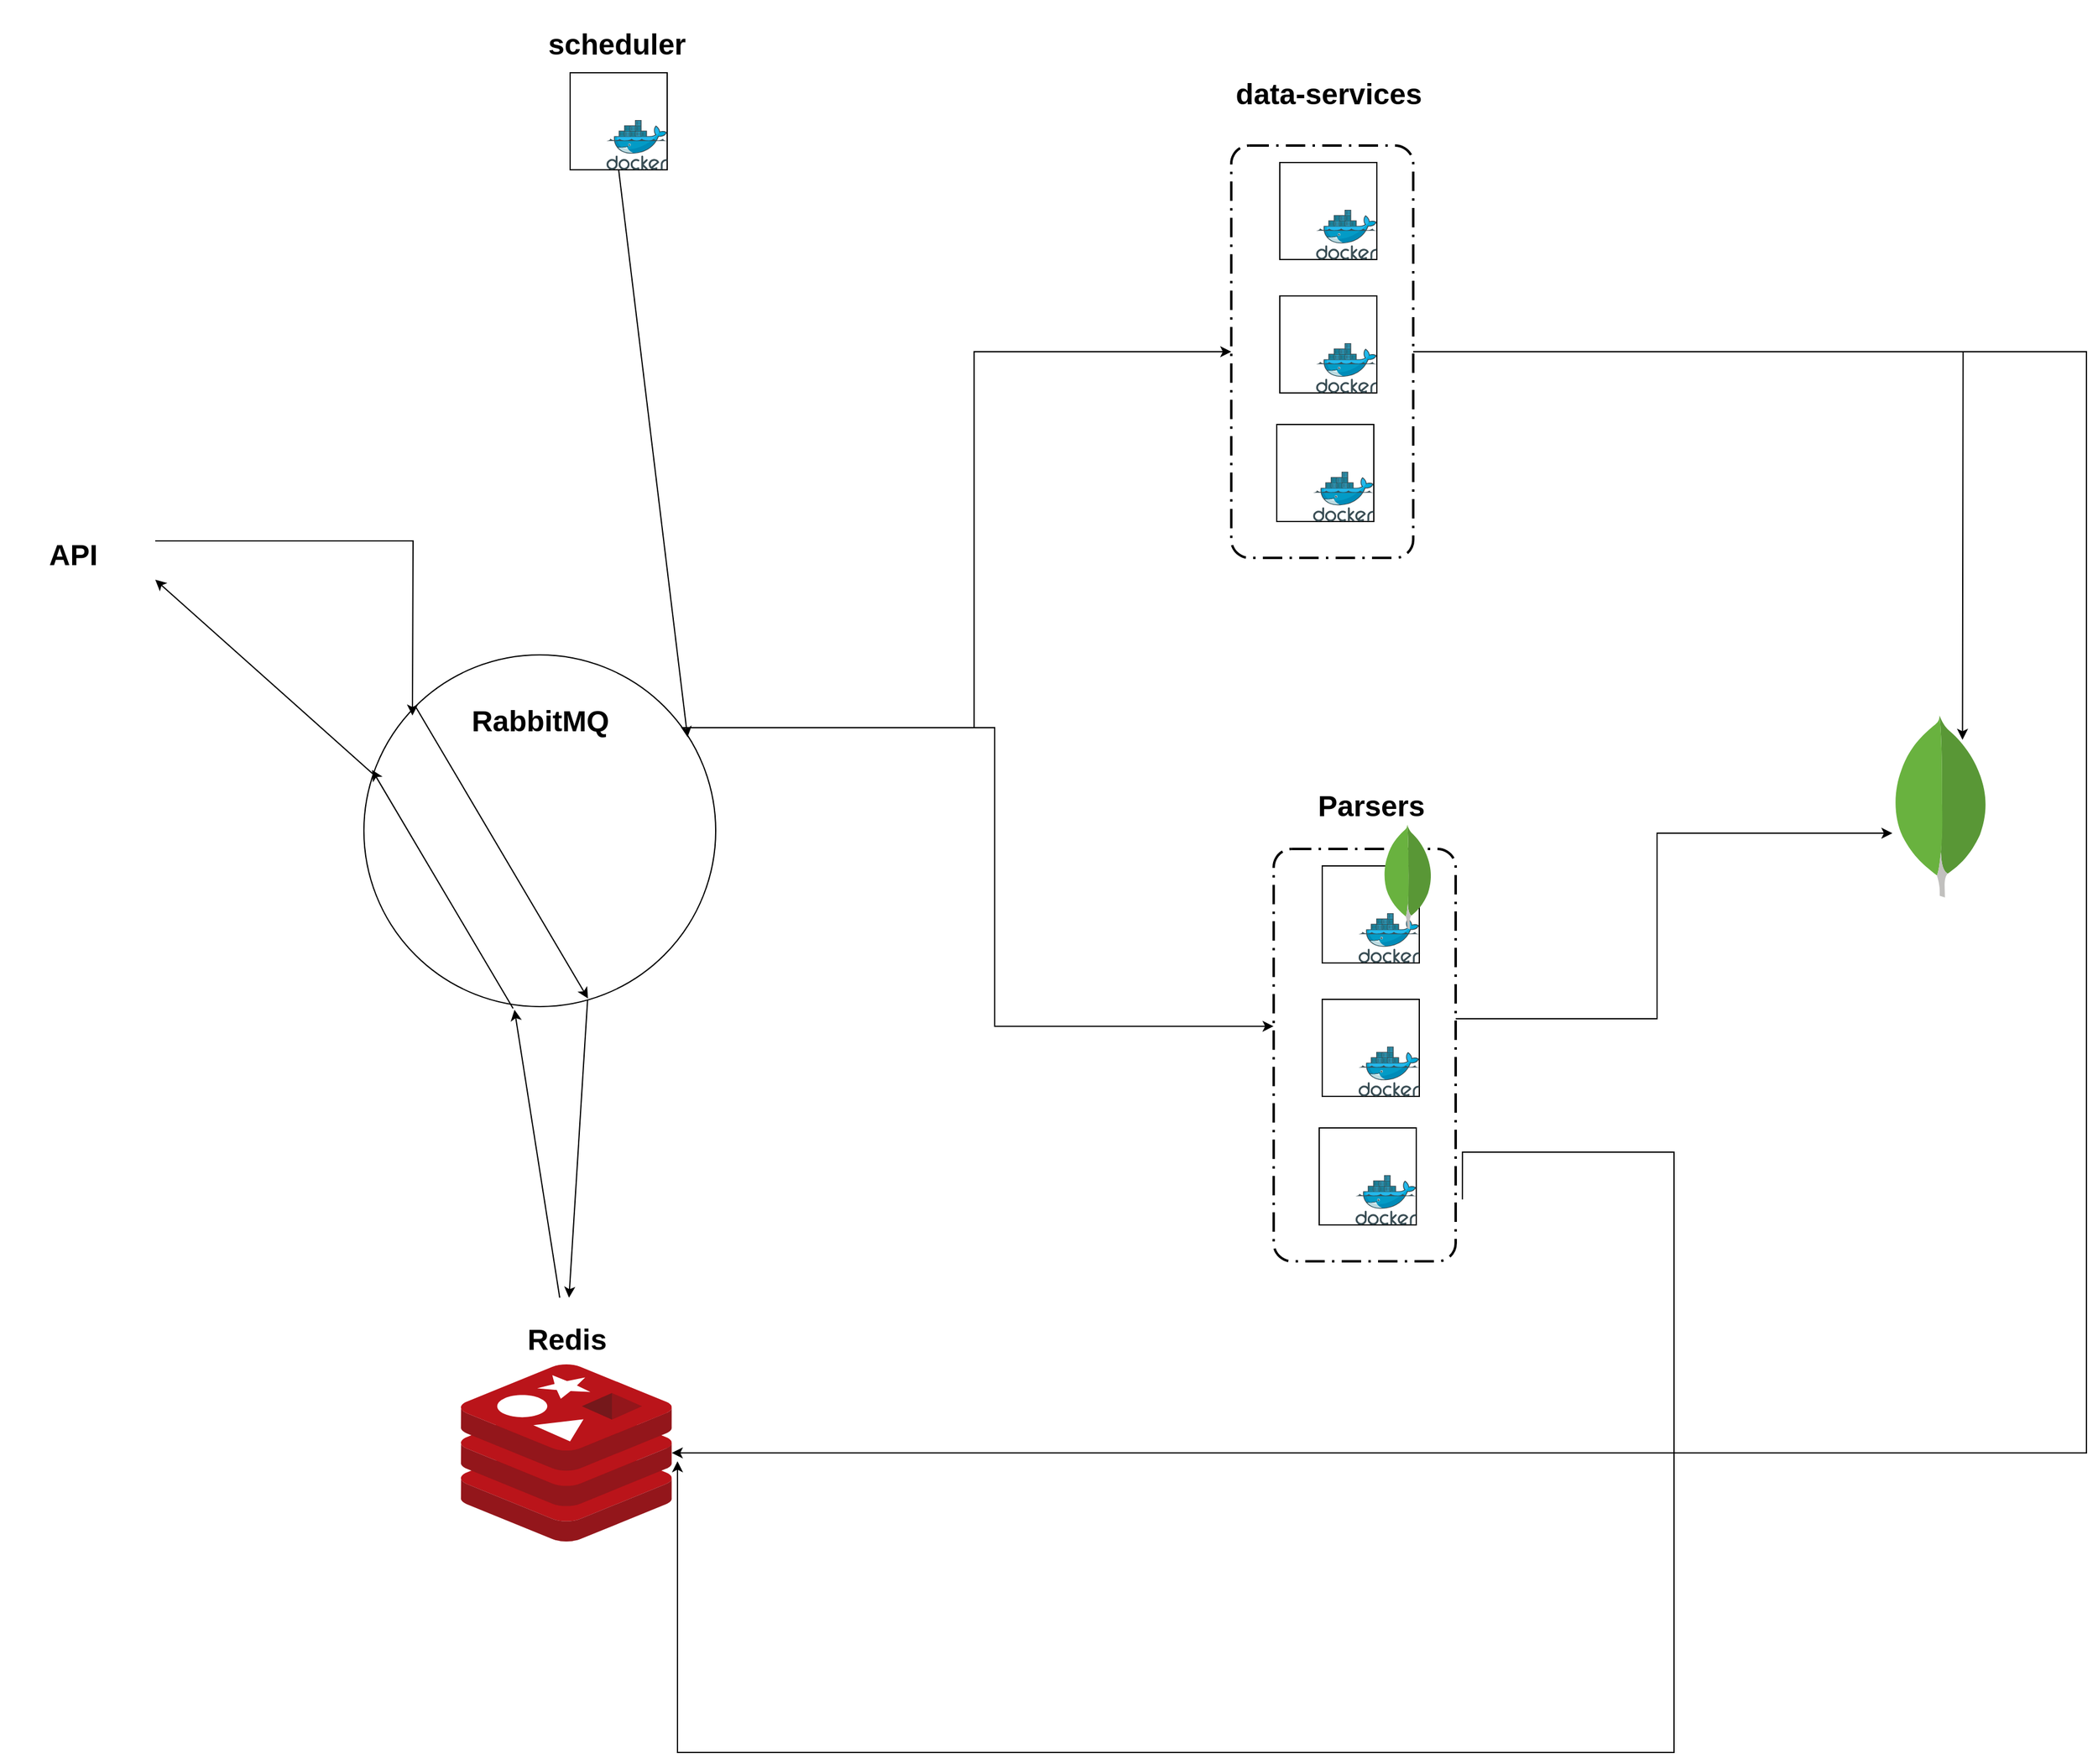 <mxfile version="21.6.8" type="github">
  <diagram name="Страница — 1" id="_0kdB3KeLj1PQNf-HcTA">
    <mxGraphModel dx="2079" dy="1966" grid="1" gridSize="10" guides="1" tooltips="1" connect="1" arrows="1" fold="1" page="1" pageScale="1" pageWidth="827" pageHeight="1169" math="0" shadow="0">
      <root>
        <mxCell id="0" />
        <mxCell id="1" parent="0" />
        <mxCell id="TnImFBLKvnr9bpUtTZgD-70" value="" style="group" parent="1" vertex="1" connectable="0">
          <mxGeometry x="30" y="530" width="173.81" height="201" as="geometry" />
        </mxCell>
        <mxCell id="TnImFBLKvnr9bpUtTZgD-49" value="" style="image;sketch=0;aspect=fixed;html=1;points=[];align=center;fontSize=12;image=img/lib/mscae/Cache_Redis_Product.svg;" parent="TnImFBLKvnr9bpUtTZgD-70" vertex="1">
          <mxGeometry y="55" width="173.81" height="146" as="geometry" />
        </mxCell>
        <mxCell id="TnImFBLKvnr9bpUtTZgD-61" value="&lt;h1&gt;Redis&lt;/h1&gt;" style="text;html=1;align=center;verticalAlign=middle;resizable=0;points=[];autosize=1;strokeColor=none;fillColor=none;" parent="TnImFBLKvnr9bpUtTZgD-70" vertex="1">
          <mxGeometry x="41.9" width="90" height="70" as="geometry" />
        </mxCell>
        <mxCell id="TnImFBLKvnr9bpUtTZgD-89" value="" style="endArrow=classic;html=1;rounded=0;exitX=0.636;exitY=0.977;exitDx=0;exitDy=0;exitPerimeter=0;" parent="1" source="TnImFBLKvnr9bpUtTZgD-58" target="TnImFBLKvnr9bpUtTZgD-61" edge="1">
          <mxGeometry width="50" height="50" relative="1" as="geometry">
            <mxPoint x="70" y="500" as="sourcePoint" />
            <mxPoint x="181" y="621" as="targetPoint" />
          </mxGeometry>
        </mxCell>
        <mxCell id="TnImFBLKvnr9bpUtTZgD-91" value="" style="endArrow=classic;html=1;rounded=0;entryX=0.428;entryY=1.009;entryDx=0;entryDy=0;entryPerimeter=0;" parent="1" source="TnImFBLKvnr9bpUtTZgD-61" target="TnImFBLKvnr9bpUtTZgD-58" edge="1">
          <mxGeometry width="50" height="50" relative="1" as="geometry">
            <mxPoint x="51" y="670" as="sourcePoint" />
            <mxPoint x="10" y="489.5" as="targetPoint" />
          </mxGeometry>
        </mxCell>
        <mxCell id="TnImFBLKvnr9bpUtTZgD-69" value="" style="group" parent="1" vertex="1" connectable="0">
          <mxGeometry x="-350" y="-190" width="128" height="160" as="geometry" />
        </mxCell>
        <mxCell id="TnImFBLKvnr9bpUtTZgD-53" value="" style="shape=image;html=1;verticalAlign=top;verticalLabelPosition=bottom;labelBackgroundColor=#ffffff;imageAspect=0;aspect=fixed;image=https://cdn4.iconfinder.com/data/icons/socialcones/508/Telegram-128.png" parent="TnImFBLKvnr9bpUtTZgD-69" vertex="1">
          <mxGeometry width="128" height="128" as="geometry" />
        </mxCell>
        <mxCell id="TnImFBLKvnr9bpUtTZgD-54" value="&lt;h1&gt;API&lt;/h1&gt;&lt;div&gt;&lt;br&gt;&lt;/div&gt;" style="text;html=1;align=center;verticalAlign=middle;resizable=0;points=[];autosize=1;strokeColor=none;fillColor=none;" parent="TnImFBLKvnr9bpUtTZgD-69" vertex="1">
          <mxGeometry x="30" y="70" width="60" height="90" as="geometry" />
        </mxCell>
        <mxCell id="TnImFBLKvnr9bpUtTZgD-95" value="" style="group" parent="1" vertex="1" connectable="0">
          <mxGeometry x="-50" width="290" height="290" as="geometry" />
        </mxCell>
        <mxCell id="TnImFBLKvnr9bpUtTZgD-58" value="" style="ellipse;whiteSpace=wrap;html=1;aspect=fixed;" parent="TnImFBLKvnr9bpUtTZgD-95" vertex="1">
          <mxGeometry width="290" height="290" as="geometry" />
        </mxCell>
        <mxCell id="TnImFBLKvnr9bpUtTZgD-59" value="" style="shape=image;html=1;verticalAlign=top;verticalLabelPosition=bottom;labelBackgroundColor=#ffffff;imageAspect=0;aspect=fixed;image=https://cdn2.iconfinder.com/data/icons/spring-30/30/Rebbit-128.png" parent="TnImFBLKvnr9bpUtTZgD-95" vertex="1">
          <mxGeometry x="210" y="210" width="63" height="63" as="geometry" />
        </mxCell>
        <mxCell id="TnImFBLKvnr9bpUtTZgD-60" value="&lt;h1&gt;RabbitMQ&lt;/h1&gt;" style="text;html=1;align=center;verticalAlign=middle;resizable=0;points=[];autosize=1;strokeColor=none;fillColor=none;container=0;" parent="TnImFBLKvnr9bpUtTZgD-95" vertex="1">
          <mxGeometry x="75" y="20" width="140" height="70" as="geometry" />
        </mxCell>
        <mxCell id="TnImFBLKvnr9bpUtTZgD-88" value="" style="endArrow=classic;html=1;rounded=0;exitX=0;exitY=0;exitDx=0;exitDy=0;entryX=0.637;entryY=0.977;entryDx=0;entryDy=0;entryPerimeter=0;" parent="TnImFBLKvnr9bpUtTZgD-95" source="TnImFBLKvnr9bpUtTZgD-58" target="TnImFBLKvnr9bpUtTZgD-58" edge="1">
          <mxGeometry width="50" height="50" relative="1" as="geometry">
            <mxPoint x="-23.81" y="309" as="sourcePoint" />
            <mxPoint x="87.19" y="430" as="targetPoint" />
          </mxGeometry>
        </mxCell>
        <mxCell id="TnImFBLKvnr9bpUtTZgD-92" value="" style="endArrow=classic;html=1;rounded=0;exitX=0.424;exitY=1.005;exitDx=0;exitDy=0;exitPerimeter=0;entryX=0.023;entryY=0.327;entryDx=0;entryDy=0;entryPerimeter=0;" parent="TnImFBLKvnr9bpUtTZgD-95" source="TnImFBLKvnr9bpUtTZgD-58" target="TnImFBLKvnr9bpUtTZgD-58" edge="1">
          <mxGeometry width="50" height="50" relative="1" as="geometry">
            <mxPoint x="-20.81" y="500" as="sourcePoint" />
            <mxPoint x="-43.81" y="342" as="targetPoint" />
          </mxGeometry>
        </mxCell>
        <mxCell id="TnImFBLKvnr9bpUtTZgD-131" style="edgeStyle=orthogonalEdgeStyle;rounded=0;orthogonalLoop=1;jettySize=auto;html=1;exitX=1;exitY=0.75;exitDx=0;exitDy=0;" parent="TnImFBLKvnr9bpUtTZgD-95" source="TnImFBLKvnr9bpUtTZgD-53" edge="1">
          <mxGeometry relative="1" as="geometry">
            <mxPoint x="40" y="50" as="targetPoint" />
          </mxGeometry>
        </mxCell>
        <mxCell id="TnImFBLKvnr9bpUtTZgD-96" value="" style="group" parent="1" vertex="1" connectable="0">
          <mxGeometry x="700" y="90" width="155" height="410" as="geometry" />
        </mxCell>
        <mxCell id="TnImFBLKvnr9bpUtTZgD-81" value="" style="group" parent="TnImFBLKvnr9bpUtTZgD-96" vertex="1" connectable="0">
          <mxGeometry width="155" height="410" as="geometry" />
        </mxCell>
        <mxCell id="TnImFBLKvnr9bpUtTZgD-55" value="`" style="rounded=1;arcSize=10;dashed=1;fillColor=none;gradientColor=none;dashPattern=8 3 1 3;strokeWidth=2;" parent="TnImFBLKvnr9bpUtTZgD-81" vertex="1">
          <mxGeometry y="70" width="150" height="340" as="geometry" />
        </mxCell>
        <mxCell id="TnImFBLKvnr9bpUtTZgD-80" value="" style="group" parent="TnImFBLKvnr9bpUtTZgD-81" vertex="1" connectable="0">
          <mxGeometry x="25" width="130" height="394" as="geometry" />
        </mxCell>
        <mxCell id="TnImFBLKvnr9bpUtTZgD-56" value="&lt;h1&gt;Parsers&lt;/h1&gt;" style="text;html=1;align=center;verticalAlign=middle;resizable=0;points=[];autosize=1;strokeColor=none;fillColor=none;" parent="TnImFBLKvnr9bpUtTZgD-80" vertex="1">
          <mxGeometry width="110" height="70" as="geometry" />
        </mxCell>
        <mxCell id="TnImFBLKvnr9bpUtTZgD-74" value="v" style="group" parent="TnImFBLKvnr9bpUtTZgD-80" vertex="1" connectable="0">
          <mxGeometry x="15" y="194" width="115" height="200" as="geometry" />
        </mxCell>
        <mxCell id="TnImFBLKvnr9bpUtTZgD-75" value="" style="whiteSpace=wrap;html=1;aspect=fixed;" parent="TnImFBLKvnr9bpUtTZgD-74" vertex="1">
          <mxGeometry width="80" height="80" as="geometry" />
        </mxCell>
        <mxCell id="TnImFBLKvnr9bpUtTZgD-76" value="" style="image;sketch=0;aspect=fixed;html=1;points=[];align=center;fontSize=12;image=img/lib/mscae/Docker.svg;" parent="TnImFBLKvnr9bpUtTZgD-74" vertex="1">
          <mxGeometry x="30" y="39" width="50" height="41" as="geometry" />
        </mxCell>
        <mxCell id="TnImFBLKvnr9bpUtTZgD-77" value="v" style="group" parent="TnImFBLKvnr9bpUtTZgD-80" vertex="1" connectable="0">
          <mxGeometry x="15" y="84" width="80" height="80" as="geometry" />
        </mxCell>
        <mxCell id="TnImFBLKvnr9bpUtTZgD-78" value="" style="whiteSpace=wrap;html=1;aspect=fixed;" parent="TnImFBLKvnr9bpUtTZgD-77" vertex="1">
          <mxGeometry width="80" height="80" as="geometry" />
        </mxCell>
        <mxCell id="TnImFBLKvnr9bpUtTZgD-79" value="" style="image;sketch=0;aspect=fixed;html=1;points=[];align=center;fontSize=12;image=img/lib/mscae/Docker.svg;" parent="TnImFBLKvnr9bpUtTZgD-77" vertex="1">
          <mxGeometry x="30" y="39" width="50" height="41" as="geometry" />
        </mxCell>
        <mxCell id="TnImFBLKvnr9bpUtTZgD-73" value="v" style="group" parent="TnImFBLKvnr9bpUtTZgD-96" vertex="1" connectable="0">
          <mxGeometry x="37.5" y="300" width="80" height="80" as="geometry" />
        </mxCell>
        <mxCell id="TnImFBLKvnr9bpUtTZgD-4" value="" style="whiteSpace=wrap;html=1;aspect=fixed;" parent="TnImFBLKvnr9bpUtTZgD-73" vertex="1">
          <mxGeometry width="80" height="80" as="geometry" />
        </mxCell>
        <mxCell id="TnImFBLKvnr9bpUtTZgD-50" value="" style="image;sketch=0;aspect=fixed;html=1;points=[];align=center;fontSize=12;image=img/lib/mscae/Docker.svg;" parent="TnImFBLKvnr9bpUtTZgD-73" vertex="1">
          <mxGeometry x="30" y="39" width="50" height="41" as="geometry" />
        </mxCell>
        <mxCell id="TnImFBLKvnr9bpUtTZgD-110" value="" style="group" parent="1" vertex="1" connectable="0">
          <mxGeometry x="665" y="-490" width="170" height="410" as="geometry" />
        </mxCell>
        <mxCell id="TnImFBLKvnr9bpUtTZgD-111" value="" style="group" parent="TnImFBLKvnr9bpUtTZgD-110" vertex="1" connectable="0">
          <mxGeometry width="170" height="410" as="geometry" />
        </mxCell>
        <mxCell id="TnImFBLKvnr9bpUtTZgD-112" value="`" style="rounded=1;arcSize=10;dashed=1;fillColor=none;gradientColor=none;dashPattern=8 3 1 3;strokeWidth=2;" parent="TnImFBLKvnr9bpUtTZgD-111" vertex="1">
          <mxGeometry y="70" width="150" height="340" as="geometry" />
        </mxCell>
        <mxCell id="TnImFBLKvnr9bpUtTZgD-113" value="" style="group" parent="TnImFBLKvnr9bpUtTZgD-111" vertex="1" connectable="0">
          <mxGeometry x="25" width="145" height="394" as="geometry" />
        </mxCell>
        <mxCell id="TnImFBLKvnr9bpUtTZgD-114" value="&lt;h1&gt;data-services&lt;/h1&gt;&lt;div&gt;&lt;br&gt;&lt;/div&gt;" style="text;html=1;align=center;verticalAlign=middle;resizable=0;points=[];autosize=1;strokeColor=none;fillColor=none;" parent="TnImFBLKvnr9bpUtTZgD-113" vertex="1">
          <mxGeometry x="-35" y="-10" width="180" height="90" as="geometry" />
        </mxCell>
        <mxCell id="TnImFBLKvnr9bpUtTZgD-115" value="v" style="group" parent="TnImFBLKvnr9bpUtTZgD-113" vertex="1" connectable="0">
          <mxGeometry x="15" y="194" width="115" height="200" as="geometry" />
        </mxCell>
        <mxCell id="TnImFBLKvnr9bpUtTZgD-116" value="" style="whiteSpace=wrap;html=1;aspect=fixed;" parent="TnImFBLKvnr9bpUtTZgD-115" vertex="1">
          <mxGeometry width="80" height="80" as="geometry" />
        </mxCell>
        <mxCell id="TnImFBLKvnr9bpUtTZgD-117" value="" style="image;sketch=0;aspect=fixed;html=1;points=[];align=center;fontSize=12;image=img/lib/mscae/Docker.svg;" parent="TnImFBLKvnr9bpUtTZgD-115" vertex="1">
          <mxGeometry x="30" y="39" width="50" height="41" as="geometry" />
        </mxCell>
        <mxCell id="TnImFBLKvnr9bpUtTZgD-118" value="v" style="group" parent="TnImFBLKvnr9bpUtTZgD-113" vertex="1" connectable="0">
          <mxGeometry x="15" y="84" width="80" height="80" as="geometry" />
        </mxCell>
        <mxCell id="TnImFBLKvnr9bpUtTZgD-119" value="" style="whiteSpace=wrap;html=1;aspect=fixed;" parent="TnImFBLKvnr9bpUtTZgD-118" vertex="1">
          <mxGeometry width="80" height="80" as="geometry" />
        </mxCell>
        <mxCell id="TnImFBLKvnr9bpUtTZgD-120" value="" style="image;sketch=0;aspect=fixed;html=1;points=[];align=center;fontSize=12;image=img/lib/mscae/Docker.svg;" parent="TnImFBLKvnr9bpUtTZgD-118" vertex="1">
          <mxGeometry x="30" y="39" width="50" height="41" as="geometry" />
        </mxCell>
        <mxCell id="TnImFBLKvnr9bpUtTZgD-121" value="v" style="group" parent="TnImFBLKvnr9bpUtTZgD-110" vertex="1" connectable="0">
          <mxGeometry x="37.5" y="300" width="80" height="80" as="geometry" />
        </mxCell>
        <mxCell id="TnImFBLKvnr9bpUtTZgD-122" value="" style="whiteSpace=wrap;html=1;aspect=fixed;" parent="TnImFBLKvnr9bpUtTZgD-121" vertex="1">
          <mxGeometry width="80" height="80" as="geometry" />
        </mxCell>
        <mxCell id="TnImFBLKvnr9bpUtTZgD-123" value="" style="image;sketch=0;aspect=fixed;html=1;points=[];align=center;fontSize=12;image=img/lib/mscae/Docker.svg;" parent="TnImFBLKvnr9bpUtTZgD-121" vertex="1">
          <mxGeometry x="30" y="39" width="50" height="41" as="geometry" />
        </mxCell>
        <mxCell id="TnImFBLKvnr9bpUtTZgD-125" style="edgeStyle=orthogonalEdgeStyle;rounded=0;orthogonalLoop=1;jettySize=auto;html=1;entryX=-0.001;entryY=0.43;entryDx=0;entryDy=0;entryPerimeter=0;" parent="1" source="TnImFBLKvnr9bpUtTZgD-58" target="TnImFBLKvnr9bpUtTZgD-55" edge="1">
          <mxGeometry relative="1" as="geometry">
            <Array as="points">
              <mxPoint x="470" y="60" />
              <mxPoint x="470" y="306" />
            </Array>
          </mxGeometry>
        </mxCell>
        <mxCell id="TnImFBLKvnr9bpUtTZgD-128" style="edgeStyle=orthogonalEdgeStyle;rounded=0;orthogonalLoop=1;jettySize=auto;html=1;" parent="1" source="TnImFBLKvnr9bpUtTZgD-55" edge="1">
          <mxGeometry relative="1" as="geometry">
            <Array as="points">
              <mxPoint x="1016" y="300" />
              <mxPoint x="1016" y="147" />
            </Array>
            <mxPoint x="1210" y="147" as="targetPoint" />
          </mxGeometry>
        </mxCell>
        <mxCell id="TnImFBLKvnr9bpUtTZgD-130" style="edgeStyle=orthogonalEdgeStyle;rounded=0;orthogonalLoop=1;jettySize=auto;html=1;entryX=1.027;entryY=0.547;entryDx=0;entryDy=0;entryPerimeter=0;exitX=1.037;exitY=0.85;exitDx=0;exitDy=0;exitPerimeter=0;" parent="1" source="TnImFBLKvnr9bpUtTZgD-55" target="TnImFBLKvnr9bpUtTZgD-49" edge="1">
          <mxGeometry relative="1" as="geometry">
            <mxPoint x="810" y="430" as="sourcePoint" />
            <Array as="points">
              <mxPoint x="856" y="410" />
              <mxPoint x="1030" y="410" />
              <mxPoint x="1030" y="905" />
            </Array>
          </mxGeometry>
        </mxCell>
        <mxCell id="TnImFBLKvnr9bpUtTZgD-133" value="" style="endArrow=classic;html=1;rounded=0;entryX=1;entryY=1;entryDx=0;entryDy=0;exitX=0.024;exitY=0.337;exitDx=0;exitDy=0;exitPerimeter=0;" parent="1" source="TnImFBLKvnr9bpUtTZgD-58" target="TnImFBLKvnr9bpUtTZgD-53" edge="1">
          <mxGeometry width="50" height="50" relative="1" as="geometry">
            <mxPoint x="200" y="60" as="sourcePoint" />
            <mxPoint x="-70" y="50" as="targetPoint" />
          </mxGeometry>
        </mxCell>
        <mxCell id="TnImFBLKvnr9bpUtTZgD-135" style="edgeStyle=orthogonalEdgeStyle;rounded=0;orthogonalLoop=1;jettySize=auto;html=1;entryX=0;entryY=0.5;entryDx=0;entryDy=0;" parent="1" source="TnImFBLKvnr9bpUtTZgD-58" target="TnImFBLKvnr9bpUtTZgD-112" edge="1">
          <mxGeometry relative="1" as="geometry">
            <Array as="points">
              <mxPoint x="453" y="60" />
              <mxPoint x="453" y="-250" />
            </Array>
          </mxGeometry>
        </mxCell>
        <mxCell id="TnImFBLKvnr9bpUtTZgD-136" style="edgeStyle=orthogonalEdgeStyle;rounded=0;orthogonalLoop=1;jettySize=auto;html=1;" parent="1" source="TnImFBLKvnr9bpUtTZgD-112" edge="1">
          <mxGeometry relative="1" as="geometry">
            <mxPoint x="1267.8" y="70" as="targetPoint" />
          </mxGeometry>
        </mxCell>
        <mxCell id="TnImFBLKvnr9bpUtTZgD-137" style="edgeStyle=orthogonalEdgeStyle;rounded=0;orthogonalLoop=1;jettySize=auto;html=1;" parent="1" source="TnImFBLKvnr9bpUtTZgD-112" target="TnImFBLKvnr9bpUtTZgD-49" edge="1">
          <mxGeometry relative="1" as="geometry">
            <Array as="points">
              <mxPoint x="1370" y="-250" />
              <mxPoint x="1370" y="658" />
            </Array>
          </mxGeometry>
        </mxCell>
        <mxCell id="TnImFBLKvnr9bpUtTZgD-143" value="" style="group" parent="1" vertex="1" connectable="0">
          <mxGeometry x="100" y="-540" width="190" height="140" as="geometry" />
        </mxCell>
        <mxCell id="TnImFBLKvnr9bpUtTZgD-141" value="" style="group" parent="TnImFBLKvnr9bpUtTZgD-143" vertex="1" connectable="0">
          <mxGeometry x="20" y="60" width="80" height="80" as="geometry" />
        </mxCell>
        <mxCell id="TnImFBLKvnr9bpUtTZgD-139" value="" style="whiteSpace=wrap;html=1;aspect=fixed;" parent="TnImFBLKvnr9bpUtTZgD-141" vertex="1">
          <mxGeometry width="80" height="80" as="geometry" />
        </mxCell>
        <mxCell id="TnImFBLKvnr9bpUtTZgD-140" value="" style="image;sketch=0;aspect=fixed;html=1;points=[];align=center;fontSize=12;image=img/lib/mscae/Docker.svg;" parent="TnImFBLKvnr9bpUtTZgD-141" vertex="1">
          <mxGeometry x="30" y="39" width="50" height="41" as="geometry" />
        </mxCell>
        <mxCell id="TnImFBLKvnr9bpUtTZgD-142" value="&lt;h1 style=&quot;border-color: var(--border-color);&quot;&gt;scheduler&lt;/h1&gt;" style="text;whiteSpace=wrap;html=1;" parent="TnImFBLKvnr9bpUtTZgD-143" vertex="1">
          <mxGeometry width="190" height="100" as="geometry" />
        </mxCell>
        <mxCell id="TnImFBLKvnr9bpUtTZgD-145" value="" style="endArrow=classic;html=1;rounded=0;exitX=0.5;exitY=1;exitDx=0;exitDy=0;entryX=0.92;entryY=0.234;entryDx=0;entryDy=0;entryPerimeter=0;" parent="1" source="TnImFBLKvnr9bpUtTZgD-139" target="TnImFBLKvnr9bpUtTZgD-58" edge="1">
          <mxGeometry width="50" height="50" relative="1" as="geometry">
            <mxPoint x="320" y="-170" as="sourcePoint" />
            <mxPoint x="370" y="-220" as="targetPoint" />
          </mxGeometry>
        </mxCell>
        <mxCell id="gSDJ0iaQEcIKmFYz7hrL-1" value="" style="dashed=0;outlineConnect=0;html=1;align=center;labelPosition=center;verticalLabelPosition=bottom;verticalAlign=top;shape=mxgraph.weblogos.mongodb" vertex="1" parent="1">
          <mxGeometry x="1210" y="50" width="80" height="150" as="geometry" />
        </mxCell>
        <mxCell id="gSDJ0iaQEcIKmFYz7hrL-2" value="" style="dashed=0;outlineConnect=0;html=1;align=center;labelPosition=center;verticalLabelPosition=bottom;verticalAlign=top;shape=mxgraph.weblogos.mongodb" vertex="1" parent="1">
          <mxGeometry x="790" y="140" width="41.2" height="86.2" as="geometry" />
        </mxCell>
      </root>
    </mxGraphModel>
  </diagram>
</mxfile>
